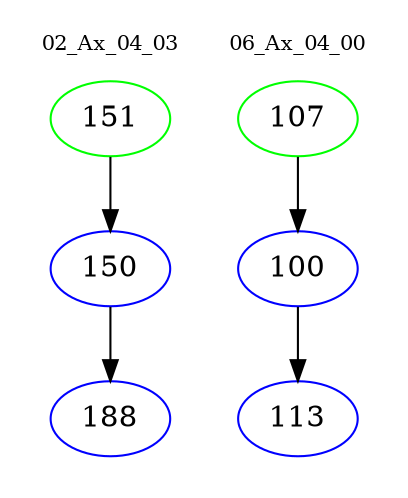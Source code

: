 digraph{
subgraph cluster_0 {
color = white
label = "02_Ax_04_03";
fontsize=10;
T0_151 [label="151", color="green"]
T0_151 -> T0_150 [color="black"]
T0_150 [label="150", color="blue"]
T0_150 -> T0_188 [color="black"]
T0_188 [label="188", color="blue"]
}
subgraph cluster_1 {
color = white
label = "06_Ax_04_00";
fontsize=10;
T1_107 [label="107", color="green"]
T1_107 -> T1_100 [color="black"]
T1_100 [label="100", color="blue"]
T1_100 -> T1_113 [color="black"]
T1_113 [label="113", color="blue"]
}
}
